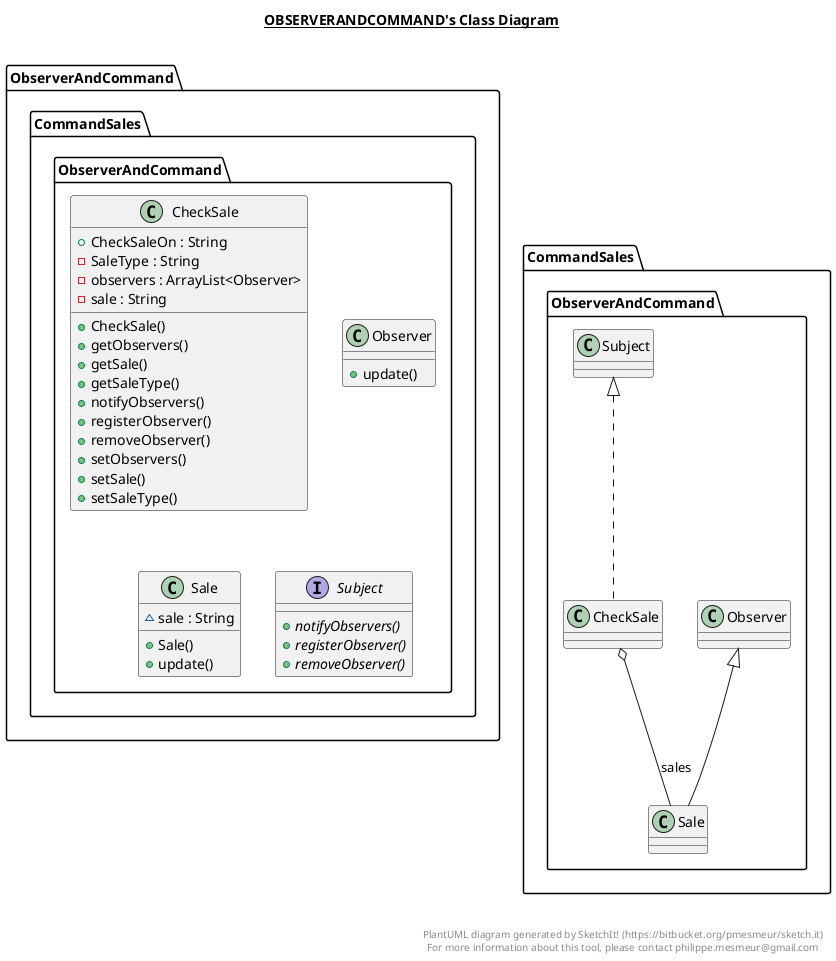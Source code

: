 @startuml

title __OBSERVERANDCOMMAND's Class Diagram__\n


      namespace ObserverAndCommand {
        class CommandSales.ObserverAndCommand.CheckSale {
            + CheckSaleOn : String
            - SaleType : String
            - observers : ArrayList<Observer>
            - sale : String
            + CheckSale()
            + getObservers()
            + getSale()
            + getSaleType()
            + notifyObservers()
            + registerObserver()
            + removeObserver()
            + setObservers()
            + setSale()
            + setSaleType()
        }
      }

      namespace ObserverAndCommand {
        class CommandSales.ObserverAndCommand.Observer {
            + update()
        }
      }

      namespace ObserverAndCommand {
        class CommandSales.ObserverAndCommand.Sale {
            ~ sale : String
            + Sale()
            + update()
        }
      }

      namespace ObserverAndCommand {
        interface CommandSales.ObserverAndCommand.Subject {
            {abstract} + notifyObservers()
            {abstract} + registerObserver()
            {abstract} + removeObserver()
        }
      }


  CommandSales.ObserverAndCommand.CheckSale .up.|> CommandSales.ObserverAndCommand.Subject
  CommandSales.ObserverAndCommand.CheckSale o-- CommandSales.ObserverAndCommand.Sale : sales
  CommandSales.ObserverAndCommand.Sale -up-|> CommandSales.ObserverAndCommand.Observer


right footer


PlantUML diagram generated by SketchIt! (https://bitbucket.org/pmesmeur/sketch.it)
For more information about this tool, please contact philippe.mesmeur@gmail.com
endfooter

@enduml
